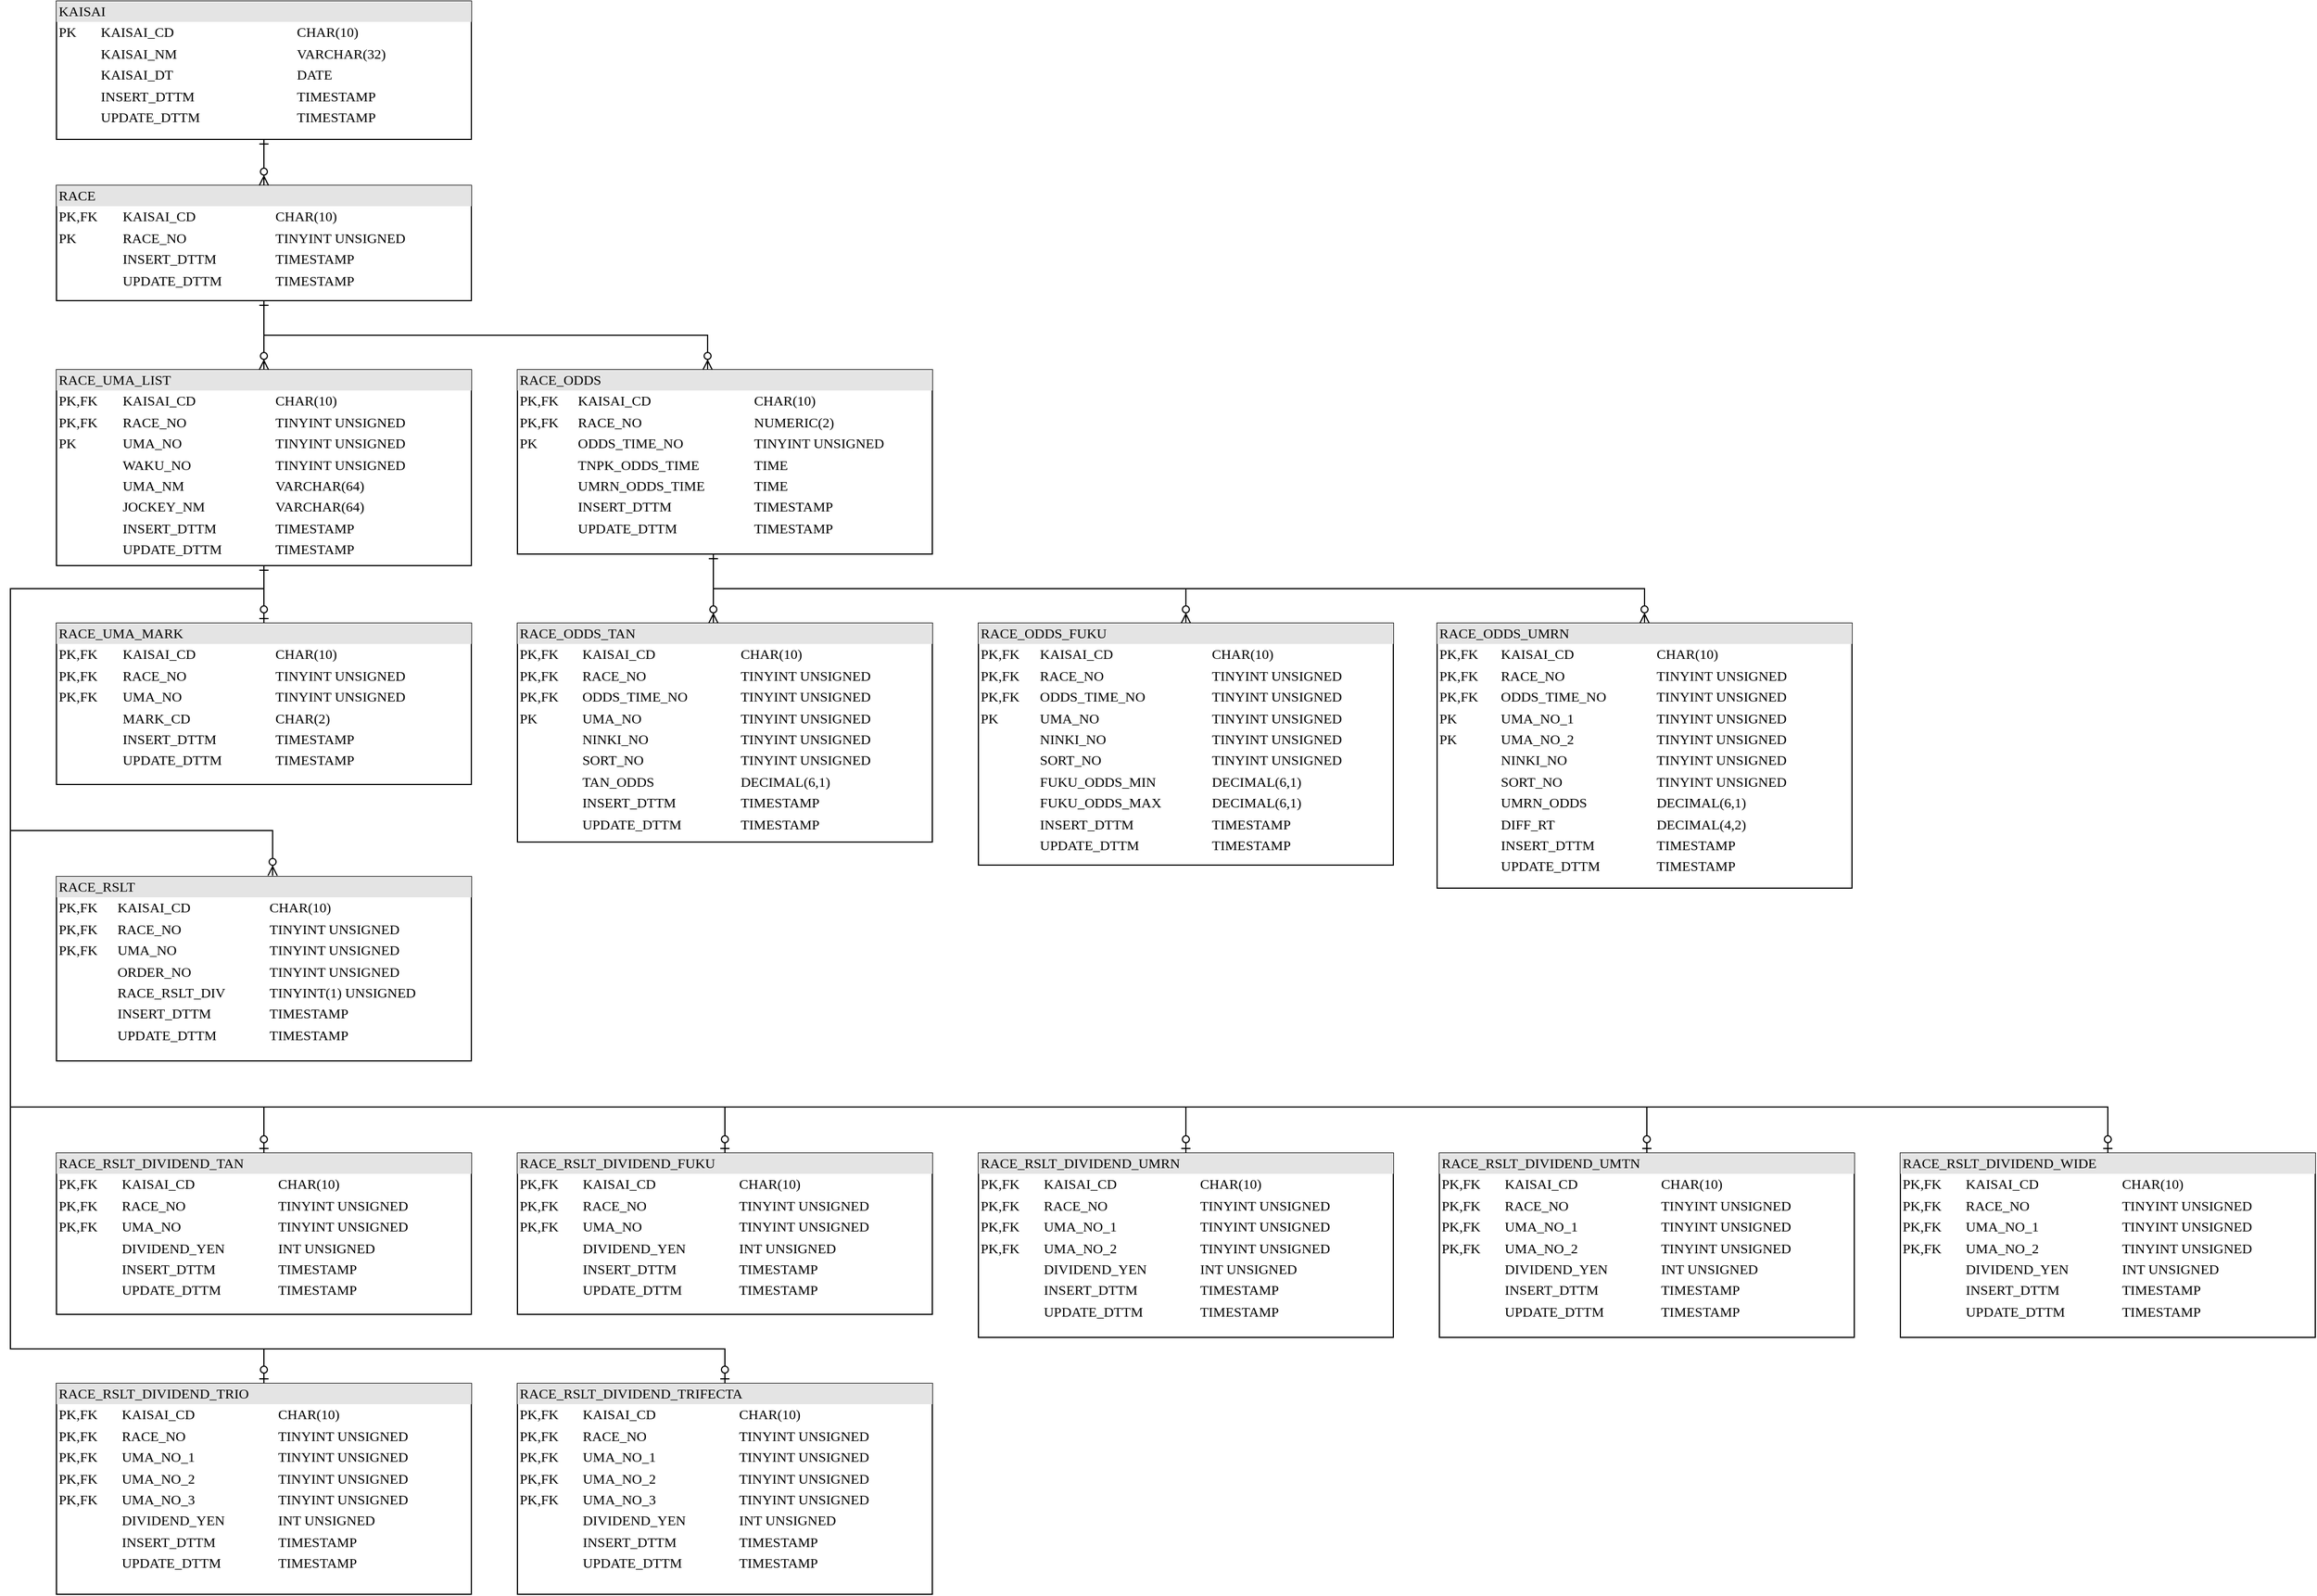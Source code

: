 <mxfile>
    <diagram id="gQWd2qBw5Nw_wesjx2W4" name="Page-1">
        <mxGraphModel dx="1013" dy="875" grid="1" gridSize="10" guides="1" tooltips="1" connect="1" arrows="1" fold="1" page="1" pageScale="1" pageWidth="1169" pageHeight="1654" math="0" shadow="0">
            <root>
                <mxCell id="0"/>
                <mxCell id="1" parent="0"/>
                <mxCell id="2" value="&lt;div style=&quot;box-sizing: border-box ; width: 100% ; background: #e4e4e4 ; padding: 2px&quot;&gt;RACE_ODDS&lt;/div&gt;&lt;table style=&quot;width: 100% ; font-size: 1em&quot; cellpadding=&quot;2&quot; cellspacing=&quot;0&quot;&gt;&lt;tbody&gt;&lt;tr&gt;&lt;td&gt;PK,FK&lt;/td&gt;&lt;td&gt;KAISAI_CD&lt;/td&gt;&lt;td&gt;CHAR(10)&lt;br&gt;&lt;/td&gt;&lt;/tr&gt;&lt;tr&gt;&lt;td&gt;PK,FK&lt;/td&gt;&lt;td&gt;RACE_NO&lt;/td&gt;&lt;td&gt;NUMERIC(2)&lt;/td&gt;&lt;/tr&gt;&lt;tr&gt;&lt;td&gt;PK&lt;/td&gt;&lt;td&gt;ODDS_TIME_NO&lt;/td&gt;&lt;td&gt;TINYINT UNSIGNED&lt;br&gt;&lt;/td&gt;&lt;/tr&gt;&lt;tr&gt;&lt;td&gt;&lt;br&gt;&lt;/td&gt;&lt;td&gt;TNPK_ODDS_TIME&lt;br&gt;&lt;/td&gt;&lt;td&gt;TIME&lt;/td&gt;&lt;/tr&gt;&lt;tr&gt;&lt;td&gt;&lt;/td&gt;&lt;td&gt;UMRN_ODDS_TIME&lt;/td&gt;&lt;td&gt;TIME&lt;br&gt;&lt;/td&gt;&lt;/tr&gt;&lt;tr&gt;&lt;td&gt;&lt;br&gt;&lt;/td&gt;&lt;td&gt;INSERT_DTTM&lt;br&gt;&lt;/td&gt;&lt;td&gt;TIMESTAMP&lt;br&gt;&lt;/td&gt;&lt;/tr&gt;&lt;tr&gt;&lt;td&gt;&lt;br&gt;&lt;/td&gt;&lt;td&gt;UPDATE_DTTM&lt;/td&gt;&lt;td&gt;TIMESTAMP&lt;br&gt;&lt;/td&gt;&lt;/tr&gt;&lt;/tbody&gt;&lt;/table&gt;" style="verticalAlign=top;align=left;overflow=fill;html=1;rounded=0;shadow=0;comic=0;labelBackgroundColor=none;strokeColor=#000000;strokeWidth=1;fillColor=#ffffff;fontFamily=Verdana;fontSize=12;fontColor=#000000;" parent="1" vertex="1">
                    <mxGeometry x="480" y="360" width="360" height="160" as="geometry"/>
                </mxCell>
                <mxCell id="3" value="&lt;div style=&quot;box-sizing: border-box ; width: 100% ; background: #e4e4e4 ; padding: 2px&quot;&gt;RACE_ODDS_UMRN&lt;/div&gt;&lt;table style=&quot;width: 100% ; font-size: 1em&quot; cellpadding=&quot;2&quot; cellspacing=&quot;0&quot;&gt;&lt;tbody&gt;&lt;tr&gt;&lt;td&gt;PK,FK&lt;/td&gt;&lt;td&gt;KAISAI_CD&lt;/td&gt;&lt;td&gt;CHAR(10)&lt;br&gt;&lt;/td&gt;&lt;/tr&gt;&lt;tr&gt;&lt;td&gt;PK,FK&lt;/td&gt;&lt;td&gt;RACE_NO&lt;/td&gt;&lt;td&gt;&lt;span&gt;TINYINT&lt;/span&gt;&amp;nbsp;UNSIGNED&lt;/td&gt;&lt;/tr&gt;&lt;tr&gt;&lt;td&gt;PK,FK&lt;/td&gt;&lt;td&gt;ODDS_TIME_NO&lt;/td&gt;&lt;td&gt;TINYINT UNSIGNED&lt;/td&gt;&lt;/tr&gt;&lt;tr&gt;&lt;td&gt;PK&lt;/td&gt;&lt;td&gt;UMA_NO_1&lt;br&gt;&lt;/td&gt;&lt;td&gt;TINYINT UNSIGNED&lt;/td&gt;&lt;td&gt;&lt;/td&gt;&lt;/tr&gt;&lt;tr&gt;&lt;td&gt;PK&lt;/td&gt;&lt;td&gt;UMA_NO_2&lt;br&gt;&lt;/td&gt;&lt;td&gt;TINYINT UNSIGNED&lt;br&gt;&lt;/td&gt;&lt;/tr&gt;&lt;tr&gt;&lt;td&gt;&lt;br&gt;&lt;/td&gt;&lt;td&gt;NINKI_NO&lt;br&gt;&lt;/td&gt;&lt;td&gt;TINYINT UNSIGNED&lt;/td&gt;&lt;/tr&gt;&lt;tr&gt;&lt;td&gt;&lt;br&gt;&lt;/td&gt;&lt;td&gt;SORT_NO&lt;/td&gt;&lt;td&gt;TINYINT UNSIGNED&lt;br&gt;&lt;/td&gt;&lt;/tr&gt;&lt;tr&gt;&lt;td&gt;&lt;br&gt;&lt;/td&gt;&lt;td&gt;UMRN_ODDS&lt;br&gt;&lt;/td&gt;&lt;td&gt;DECIMAL(6,1)&lt;br&gt;&lt;/td&gt;&lt;/tr&gt;&lt;tr&gt;&lt;td&gt;&lt;br&gt;&lt;/td&gt;&lt;td&gt;DIFF_RT&lt;br&gt;&lt;/td&gt;&lt;td&gt;DECIMAL(4,2)&lt;br&gt;&lt;/td&gt;&lt;/tr&gt;&lt;tr&gt;&lt;td&gt;&lt;br&gt;&lt;/td&gt;&lt;td&gt;INSERT_DTTM&lt;br&gt;&lt;/td&gt;&lt;td&gt;TIMESTAMP&lt;br&gt;&lt;/td&gt;&lt;/tr&gt;&lt;tr&gt;&lt;td&gt;&lt;br&gt;&lt;/td&gt;&lt;td&gt;UPDATE_DTTM&lt;br&gt;&lt;/td&gt;&lt;td&gt;TIMESTAMP&lt;br&gt;&lt;/td&gt;&lt;/tr&gt;&lt;/tbody&gt;&lt;/table&gt;&lt;br&gt;" style="verticalAlign=top;align=left;overflow=fill;html=1;rounded=0;shadow=0;comic=0;labelBackgroundColor=none;strokeColor=#000000;strokeWidth=1;fillColor=#ffffff;fontFamily=Verdana;fontSize=12;fontColor=#000000;" parent="1" vertex="1">
                    <mxGeometry x="1278" y="580" width="360" height="230" as="geometry"/>
                </mxCell>
                <mxCell id="4" value="&lt;div style=&quot;box-sizing: border-box ; width: 100% ; background: #e4e4e4 ; padding: 2px&quot;&gt;RACE_UMA_LIST&lt;/div&gt;&lt;table style=&quot;width: 100% ; font-size: 1em&quot; cellpadding=&quot;2&quot; cellspacing=&quot;0&quot;&gt;&lt;tbody&gt;&lt;tr&gt;&lt;td&gt;PK,FK&lt;/td&gt;&lt;td&gt;KAISAI_CD&lt;/td&gt;&lt;td&gt;CHAR(10)&lt;br&gt;&lt;/td&gt;&lt;/tr&gt;&lt;tr&gt;&lt;td&gt;PK,FK&lt;/td&gt;&lt;td&gt;RACE_NO&lt;/td&gt;&lt;td&gt;TINYINT UNSIGNED&lt;br&gt;&lt;/td&gt;&lt;/tr&gt;&lt;tr&gt;&lt;td&gt;PK&lt;/td&gt;&lt;td&gt;UMA_NO&lt;br&gt;&lt;/td&gt;&lt;td&gt;TINYINT UNSIGNED&lt;br&gt;&lt;/td&gt;&lt;/tr&gt;&lt;tr&gt;&lt;td&gt;&lt;br&gt;&lt;/td&gt;&lt;td&gt;WAKU_NO&lt;/td&gt;&lt;td&gt;TINYINT UNSIGNED&lt;br&gt;&lt;/td&gt;&lt;/tr&gt;&lt;tr&gt;&lt;td&gt;&lt;br&gt;&lt;/td&gt;&lt;td&gt;UMA_NM&lt;/td&gt;&lt;td&gt;VARCHAR(64)&lt;/td&gt;&lt;/tr&gt;&lt;tr&gt;&lt;td&gt;&lt;br&gt;&lt;/td&gt;&lt;td&gt;JOCKEY_NM&lt;/td&gt;&lt;td&gt;VARCHAR(64)&lt;/td&gt;&lt;/tr&gt;&lt;tr&gt;&lt;td&gt;&lt;br&gt;&lt;/td&gt;&lt;td&gt;INSERT_DTTM&lt;br&gt;&lt;/td&gt;&lt;td&gt;TIMESTAMP&lt;br&gt;&lt;/td&gt;&lt;/tr&gt;&lt;tr&gt;&lt;td&gt;&lt;br&gt;&lt;/td&gt;&lt;td&gt;UPDATE_DTTM&lt;/td&gt;&lt;td&gt;TIMESTAMP&lt;br&gt;&lt;/td&gt;&lt;/tr&gt;&lt;/tbody&gt;&lt;/table&gt;&lt;br&gt;" style="verticalAlign=top;align=left;overflow=fill;html=1;rounded=0;shadow=0;comic=0;labelBackgroundColor=none;strokeColor=#000000;strokeWidth=1;fillColor=#ffffff;fontFamily=Verdana;fontSize=12;fontColor=#000000;" parent="1" vertex="1">
                    <mxGeometry x="80" y="360" width="360" height="170" as="geometry"/>
                </mxCell>
                <mxCell id="5" value="&lt;div style=&quot;box-sizing: border-box ; width: 100% ; background: #e4e4e4 ; padding: 2px&quot;&gt;RACE_ODDS_TAN&lt;/div&gt;&lt;table style=&quot;width: 100% ; font-size: 1em&quot; cellpadding=&quot;2&quot; cellspacing=&quot;0&quot;&gt;&lt;tbody&gt;&lt;tr&gt;&lt;td&gt;PK,FK&lt;/td&gt;&lt;td&gt;KAISAI_CD&lt;/td&gt;&lt;td&gt;CHAR(10)&lt;br&gt;&lt;/td&gt;&lt;/tr&gt;&lt;tr&gt;&lt;td&gt;PK,FK&lt;/td&gt;&lt;td&gt;RACE_NO&lt;/td&gt;&lt;td&gt;TINYINT UNSIGNED&lt;/td&gt;&lt;/tr&gt;&lt;tr&gt;&lt;td&gt;PK,FK&lt;/td&gt;&lt;td&gt;ODDS_TIME_NO&lt;/td&gt;&lt;td&gt;TINYINT UNSIGNED&lt;/td&gt;&lt;/tr&gt;&lt;tr&gt;&lt;td&gt;PK&lt;/td&gt;&lt;td&gt;UMA_NO&lt;br&gt;&lt;/td&gt;&lt;td&gt;TINYINT UNSIGNED&lt;/td&gt;&lt;/tr&gt;&lt;tr&gt;&lt;td&gt;&lt;br&gt;&lt;/td&gt;&lt;td&gt;NINKI_NO&lt;/td&gt;&lt;td&gt;TINYINT UNSIGNED&lt;br&gt;&lt;/td&gt;&lt;/tr&gt;&lt;tr&gt;&lt;td&gt;&lt;br&gt;&lt;/td&gt;&lt;td&gt;SORT_NO&lt;/td&gt;&lt;td&gt;TINYINT UNSIGNED&lt;br&gt;&lt;/td&gt;&lt;/tr&gt;&lt;tr&gt;&lt;td&gt;&lt;br&gt;&lt;/td&gt;&lt;td&gt;TAN_ODDS&lt;/td&gt;&lt;td&gt;DECIMAL(6,1)&lt;br&gt;&lt;/td&gt;&lt;/tr&gt;&lt;tr&gt;&lt;td&gt;&lt;br&gt;&lt;/td&gt;&lt;td&gt;INSERT_DTTM&lt;br&gt;&lt;/td&gt;&lt;td&gt;TIMESTAMP&lt;br&gt;&lt;/td&gt;&lt;/tr&gt;&lt;tr&gt;&lt;td&gt;&lt;br&gt;&lt;/td&gt;&lt;td&gt;UPDATE_DTTM&lt;/td&gt;&lt;td&gt;TIMESTAMP&lt;br&gt;&lt;/td&gt;&lt;/tr&gt;&lt;/tbody&gt;&lt;/table&gt;" style="verticalAlign=top;align=left;overflow=fill;html=1;rounded=0;shadow=0;comic=0;labelBackgroundColor=none;strokeColor=#000000;strokeWidth=1;fillColor=#ffffff;fontFamily=Verdana;fontSize=12;fontColor=#000000;" parent="1" vertex="1">
                    <mxGeometry x="480" y="580" width="360" height="190" as="geometry"/>
                </mxCell>
                <mxCell id="6" style="edgeStyle=orthogonalEdgeStyle;rounded=0;html=1;jettySize=auto;orthogonalLoop=1;endArrow=ERzeroToMany;endFill=1;startArrow=ERone;startFill=0;exitX=0.5;exitY=1;exitPerimeter=0;" parent="1" source="7" target="4" edge="1">
                    <mxGeometry relative="1" as="geometry"/>
                </mxCell>
                <mxCell id="7" value="&lt;div style=&quot;box-sizing: border-box ; width: 100% ; background: #e4e4e4 ; padding: 2px&quot;&gt;RACE&lt;/div&gt;&lt;table style=&quot;width: 100% ; font-size: 1em&quot; cellpadding=&quot;2&quot; cellspacing=&quot;0&quot;&gt;&lt;tbody&gt;&lt;tr&gt;&lt;td&gt;PK,FK&lt;/td&gt;&lt;td&gt;KAISAI_CD&lt;/td&gt;&lt;td&gt;CHAR(10)&lt;/td&gt;&lt;/tr&gt;&lt;tr&gt;&lt;td&gt;PK&lt;/td&gt;&lt;td&gt;RACE_NO&lt;/td&gt;&lt;td&gt;TINYINT UNSIGNED&lt;br&gt;&lt;/td&gt;&lt;/tr&gt;&lt;tr&gt;&lt;td&gt;&lt;br&gt;&lt;/td&gt;&lt;td&gt;INSERT_DTTM&lt;br&gt;&lt;/td&gt;&lt;td&gt;TIMESTAMP&lt;br&gt;&lt;/td&gt;&lt;/tr&gt;&lt;tr&gt;&lt;td&gt;&lt;br&gt;&lt;/td&gt;&lt;td&gt;UPDATE_DTTM&lt;br&gt;&lt;/td&gt;&lt;td&gt;TIMESTAMP&lt;br&gt;&lt;/td&gt;&lt;/tr&gt;&lt;/tbody&gt;&lt;/table&gt;&lt;br&gt;" style="verticalAlign=top;align=left;overflow=fill;html=1;rounded=0;shadow=0;comic=0;labelBackgroundColor=none;strokeColor=#000000;strokeWidth=1;fillColor=#ffffff;fontFamily=Verdana;fontSize=12;fontColor=#000000;" parent="1" vertex="1">
                    <mxGeometry x="80" y="200" width="360" height="100" as="geometry"/>
                </mxCell>
                <mxCell id="8" style="edgeStyle=orthogonalEdgeStyle;rounded=0;html=1;jettySize=auto;orthogonalLoop=1;endArrow=ERzeroToMany;endFill=1;startArrow=ERone;startFill=0;" parent="1" source="7" target="2" edge="1">
                    <mxGeometry relative="1" as="geometry">
                        <mxPoint x="241" y="350" as="sourcePoint"/>
                        <mxPoint x="280" y="425" as="targetPoint"/>
                        <Array as="points">
                            <mxPoint x="260" y="330"/>
                            <mxPoint x="645" y="330"/>
                        </Array>
                    </mxGeometry>
                </mxCell>
                <mxCell id="9" style="edgeStyle=orthogonalEdgeStyle;rounded=0;html=1;jettySize=auto;orthogonalLoop=1;endArrow=ERzeroToMany;endFill=1;startArrow=ERone;startFill=0;" parent="1" source="2" target="3" edge="1">
                    <mxGeometry relative="1" as="geometry">
                        <mxPoint x="255" y="350" as="sourcePoint"/>
                        <mxPoint x="280" y="425" as="targetPoint"/>
                        <Array as="points">
                            <mxPoint x="650" y="550"/>
                            <mxPoint x="1458" y="550"/>
                        </Array>
                    </mxGeometry>
                </mxCell>
                <mxCell id="10" style="edgeStyle=orthogonalEdgeStyle;rounded=0;html=1;jettySize=auto;orthogonalLoop=1;endArrow=ERzeroToMany;endFill=1;startArrow=ERone;startFill=0;" parent="1" source="2" target="5" edge="1">
                    <mxGeometry relative="1" as="geometry">
                        <mxPoint x="655" y="545" as="sourcePoint"/>
                        <mxPoint x="620" y="620" as="targetPoint"/>
                        <Array as="points">
                            <mxPoint x="650" y="560"/>
                            <mxPoint x="650" y="560"/>
                        </Array>
                    </mxGeometry>
                </mxCell>
                <mxCell id="11" value="&lt;div style=&quot;box-sizing: border-box ; width: 100% ; background: #e4e4e4 ; padding: 2px&quot;&gt;KAISAI&lt;/div&gt;&lt;table style=&quot;width: 100% ; font-size: 1em&quot; cellpadding=&quot;2&quot; cellspacing=&quot;0&quot;&gt;&lt;tbody&gt;&lt;tr&gt;&lt;td&gt;PK&lt;/td&gt;&lt;td&gt;KAISAI_CD&lt;/td&gt;&lt;td&gt;CHAR(10)&lt;/td&gt;&lt;/tr&gt;&lt;tr&gt;&lt;td&gt;&lt;br&gt;&lt;/td&gt;&lt;td&gt;KAISAI_NM&lt;/td&gt;&lt;td&gt;VARCHAR(32)&lt;/td&gt;&lt;/tr&gt;&lt;tr&gt;&lt;td&gt;&lt;br&gt;&lt;/td&gt;&lt;td&gt;KAISAI_DT&lt;/td&gt;&lt;td&gt;DATE&lt;/td&gt;&lt;/tr&gt;&lt;tr&gt;&lt;td&gt;&lt;br&gt;&lt;/td&gt;&lt;td&gt;INSERT_DTTM&lt;/td&gt;&lt;td&gt;TIMESTAMP&lt;br&gt;&lt;/td&gt;&lt;/tr&gt;&lt;tr&gt;&lt;td&gt;&lt;br&gt;&lt;/td&gt;&lt;td&gt;UPDATE_DTTM&lt;/td&gt;&lt;td&gt;TIMESTAMP&lt;br&gt;&lt;/td&gt;&lt;/tr&gt;&lt;/tbody&gt;&lt;/table&gt;&lt;br&gt;" style="verticalAlign=top;align=left;overflow=fill;html=1;rounded=0;shadow=0;comic=0;labelBackgroundColor=none;strokeColor=#000000;strokeWidth=1;fillColor=#ffffff;fontFamily=Verdana;fontSize=12;fontColor=#000000;" parent="1" vertex="1">
                    <mxGeometry x="80" y="40" width="360" height="120" as="geometry"/>
                </mxCell>
                <mxCell id="12" style="edgeStyle=orthogonalEdgeStyle;rounded=0;html=1;jettySize=auto;orthogonalLoop=1;endArrow=ERzeroToMany;endFill=1;startArrow=ERone;startFill=0;" parent="1" source="11" target="7" edge="1">
                    <mxGeometry relative="1" as="geometry">
                        <mxPoint x="280" y="170" as="sourcePoint"/>
                        <mxPoint x="305" y="230" as="targetPoint"/>
                    </mxGeometry>
                </mxCell>
                <mxCell id="13" value="&lt;div style=&quot;box-sizing: border-box ; width: 100% ; background: #e4e4e4 ; padding: 2px&quot;&gt;RACE_ODDS_FUKU&lt;/div&gt;&lt;table style=&quot;width: 100% ; font-size: 1em&quot; cellpadding=&quot;2&quot; cellspacing=&quot;0&quot;&gt;&lt;tbody&gt;&lt;tr&gt;&lt;td&gt;PK,FK&lt;/td&gt;&lt;td&gt;KAISAI_CD&lt;/td&gt;&lt;td&gt;CHAR(10)&lt;br&gt;&lt;/td&gt;&lt;/tr&gt;&lt;tr&gt;&lt;td&gt;PK,FK&lt;/td&gt;&lt;td&gt;RACE_NO&lt;/td&gt;&lt;td&gt;TINYINT UNSIGNED&lt;/td&gt;&lt;/tr&gt;&lt;tr&gt;&lt;td&gt;PK,FK&lt;/td&gt;&lt;td&gt;ODDS_TIME_NO&lt;/td&gt;&lt;td&gt;TINYINT UNSIGNED&lt;/td&gt;&lt;/tr&gt;&lt;tr&gt;&lt;td&gt;PK&lt;/td&gt;&lt;td&gt;UMA_NO&lt;br&gt;&lt;/td&gt;&lt;td&gt;TINYINT UNSIGNED&lt;/td&gt;&lt;/tr&gt;&lt;tr&gt;&lt;td&gt;&lt;br&gt;&lt;/td&gt;&lt;td&gt;NINKI_NO&lt;/td&gt;&lt;td&gt;TINYINT UNSIGNED&lt;br&gt;&lt;/td&gt;&lt;/tr&gt;&lt;tr&gt;&lt;td&gt;&lt;br&gt;&lt;/td&gt;&lt;td&gt;SORT_NO&lt;/td&gt;&lt;td&gt;TINYINT UNSIGNED&lt;br&gt;&lt;/td&gt;&lt;/tr&gt;&lt;tr&gt;&lt;td&gt;&lt;br&gt;&lt;/td&gt;&lt;td&gt;FUKU_ODDS_MIN&lt;/td&gt;&lt;td&gt;DECIMAL(6,1)&lt;/td&gt;&lt;/tr&gt;&lt;tr&gt;&lt;td&gt;&lt;br&gt;&lt;/td&gt;&lt;td&gt;FUKU_ODDS_MAX&lt;/td&gt;&lt;td&gt;DECIMAL(6,1)&lt;/td&gt;&lt;/tr&gt;&lt;tr&gt;&lt;td&gt;&lt;br&gt;&lt;/td&gt;&lt;td&gt;INSERT_DTTM&lt;br&gt;&lt;/td&gt;&lt;td&gt;TIMESTAMP&lt;br&gt;&lt;/td&gt;&lt;/tr&gt;&lt;tr&gt;&lt;td&gt;&lt;br&gt;&lt;/td&gt;&lt;td&gt;UPDATE_DTTM&lt;/td&gt;&lt;td&gt;TIMESTAMP&lt;br&gt;&lt;/td&gt;&lt;/tr&gt;&lt;/tbody&gt;&lt;/table&gt;" style="verticalAlign=top;align=left;overflow=fill;html=1;rounded=0;shadow=0;comic=0;labelBackgroundColor=none;strokeColor=#000000;strokeWidth=1;fillColor=#ffffff;fontFamily=Verdana;fontSize=12;fontColor=#000000;" parent="1" vertex="1">
                    <mxGeometry x="880" y="580" width="360" height="210" as="geometry"/>
                </mxCell>
                <mxCell id="14" style="edgeStyle=orthogonalEdgeStyle;rounded=0;html=1;jettySize=auto;orthogonalLoop=1;endArrow=ERzeroToMany;endFill=1;startArrow=ERone;startFill=0;" parent="1" source="2" target="13" edge="1">
                    <mxGeometry relative="1" as="geometry">
                        <mxPoint x="655" y="520" as="sourcePoint"/>
                        <mxPoint x="656" y="590" as="targetPoint"/>
                        <Array as="points">
                            <mxPoint x="650" y="550"/>
                            <mxPoint x="1060" y="550"/>
                        </Array>
                    </mxGeometry>
                </mxCell>
                <mxCell id="15" value="&lt;div style=&quot;box-sizing: border-box ; width: 100% ; background: #e4e4e4 ; padding: 2px&quot;&gt;RACE_UMA_MARK&lt;/div&gt;&lt;table style=&quot;width: 100% ; font-size: 1em&quot; cellpadding=&quot;2&quot; cellspacing=&quot;0&quot;&gt;&lt;tbody&gt;&lt;tr&gt;&lt;td&gt;PK,FK&lt;/td&gt;&lt;td&gt;KAISAI_CD&lt;/td&gt;&lt;td&gt;CHAR(10)&lt;br&gt;&lt;/td&gt;&lt;/tr&gt;&lt;tr&gt;&lt;td&gt;PK,FK&lt;/td&gt;&lt;td&gt;RACE_NO&lt;/td&gt;&lt;td&gt;TINYINT UNSIGNED&lt;br&gt;&lt;/td&gt;&lt;/tr&gt;&lt;tr&gt;&lt;td&gt;PK,FK&lt;/td&gt;&lt;td&gt;UMA_NO&lt;br&gt;&lt;/td&gt;&lt;td&gt;TINYINT UNSIGNED&lt;br&gt;&lt;/td&gt;&lt;/tr&gt;&lt;tr&gt;&lt;td&gt;&lt;br&gt;&lt;/td&gt;&lt;td&gt;MARK_CD&lt;/td&gt;&lt;td&gt;CHAR(2)&lt;/td&gt;&lt;/tr&gt;&lt;tr&gt;&lt;td&gt;&lt;br&gt;&lt;/td&gt;&lt;td&gt;INSERT_DTTM&lt;br&gt;&lt;/td&gt;&lt;td&gt;TIMESTAMP&lt;br&gt;&lt;/td&gt;&lt;/tr&gt;&lt;tr&gt;&lt;td&gt;&lt;br&gt;&lt;/td&gt;&lt;td&gt;UPDATE_DTTM&lt;/td&gt;&lt;td&gt;TIMESTAMP&lt;br&gt;&lt;/td&gt;&lt;/tr&gt;&lt;/tbody&gt;&lt;/table&gt;&lt;br&gt;" style="verticalAlign=top;align=left;overflow=fill;html=1;rounded=0;shadow=0;comic=0;labelBackgroundColor=none;strokeColor=#000000;strokeWidth=1;fillColor=#ffffff;fontFamily=Verdana;fontSize=12;fontColor=#000000;" parent="1" vertex="1">
                    <mxGeometry x="80" y="580" width="360" height="140" as="geometry"/>
                </mxCell>
                <mxCell id="16" style="edgeStyle=orthogonalEdgeStyle;rounded=0;html=1;jettySize=auto;orthogonalLoop=1;endArrow=ERzeroToOne;endFill=1;startArrow=ERone;startFill=0;" parent="1" source="4" edge="1">
                    <mxGeometry relative="1" as="geometry">
                        <mxPoint x="260" y="540" as="sourcePoint"/>
                        <mxPoint x="260" y="580" as="targetPoint"/>
                    </mxGeometry>
                </mxCell>
                <mxCell id="17" value="&lt;div style=&quot;box-sizing: border-box ; width: 100% ; background: #e4e4e4 ; padding: 2px&quot;&gt;RACE_RSLT&lt;/div&gt;&lt;table style=&quot;width: 100% ; font-size: 1em&quot; cellpadding=&quot;2&quot; cellspacing=&quot;0&quot;&gt;&lt;tbody&gt;&lt;tr&gt;&lt;td&gt;PK,FK&lt;/td&gt;&lt;td&gt;KAISAI_CD&lt;/td&gt;&lt;td&gt;CHAR(10)&lt;br&gt;&lt;/td&gt;&lt;/tr&gt;&lt;tr&gt;&lt;td&gt;PK,FK&lt;/td&gt;&lt;td&gt;RACE_NO&lt;/td&gt;&lt;td&gt;TINYINT UNSIGNED&lt;br&gt;&lt;/td&gt;&lt;/tr&gt;&lt;tr&gt;&lt;td&gt;PK,FK&lt;/td&gt;&lt;td&gt;UMA_NO&lt;br&gt;&lt;/td&gt;&lt;td&gt;TINYINT UNSIGNED&lt;br&gt;&lt;/td&gt;&lt;/tr&gt;&lt;tr&gt;&lt;td&gt;&lt;br&gt;&lt;/td&gt;&lt;td&gt;ORDER_NO&lt;/td&gt;&lt;td&gt;TINYINT UNSIGNED&lt;br&gt;&lt;/td&gt;&lt;/tr&gt;&lt;tr&gt;&lt;td&gt;&lt;br&gt;&lt;/td&gt;&lt;td&gt;RACE_RSLT_DIV&lt;/td&gt;&lt;td&gt;TINYINT(1) UNSIGNED&lt;/td&gt;&lt;/tr&gt;&lt;tr&gt;&lt;td&gt;&lt;br&gt;&lt;/td&gt;&lt;td&gt;INSERT_DTTM&lt;br&gt;&lt;/td&gt;&lt;td&gt;TIMESTAMP&lt;br&gt;&lt;/td&gt;&lt;/tr&gt;&lt;tr&gt;&lt;td&gt;&lt;br&gt;&lt;/td&gt;&lt;td&gt;UPDATE_DTTM&lt;/td&gt;&lt;td&gt;TIMESTAMP&lt;br&gt;&lt;/td&gt;&lt;/tr&gt;&lt;/tbody&gt;&lt;/table&gt;" style="verticalAlign=top;align=left;overflow=fill;html=1;rounded=0;shadow=0;comic=0;labelBackgroundColor=none;strokeColor=#000000;strokeWidth=1;fillColor=#ffffff;fontFamily=Verdana;fontSize=12;fontColor=#000000;" parent="1" vertex="1">
                    <mxGeometry x="80" y="800" width="360" height="160" as="geometry"/>
                </mxCell>
                <mxCell id="18" style="edgeStyle=orthogonalEdgeStyle;rounded=0;html=1;jettySize=auto;orthogonalLoop=1;endArrow=ERzeroToMany;endFill=1;startArrow=ERone;startFill=0;entryX=0.521;entryY=-0.005;entryDx=0;entryDy=0;entryPerimeter=0;exitX=0.5;exitY=1;exitDx=0;exitDy=0;" parent="1" source="4" target="17" edge="1">
                    <mxGeometry relative="1" as="geometry">
                        <mxPoint x="-140" y="770" as="sourcePoint"/>
                        <mxPoint x="245" y="830" as="targetPoint"/>
                        <Array as="points">
                            <mxPoint x="260" y="550"/>
                            <mxPoint x="40" y="550"/>
                            <mxPoint x="40" y="760"/>
                            <mxPoint x="268" y="760"/>
                        </Array>
                    </mxGeometry>
                </mxCell>
                <mxCell id="19" value="&lt;div style=&quot;box-sizing: border-box ; width: 100% ; background: #e4e4e4 ; padding: 2px&quot;&gt;RACE_RSLT_DIVIDEND_TAN&lt;/div&gt;&lt;table style=&quot;width: 100% ; font-size: 1em&quot; cellpadding=&quot;2&quot; cellspacing=&quot;0&quot;&gt;&lt;tbody&gt;&lt;tr&gt;&lt;td&gt;PK,FK&lt;/td&gt;&lt;td&gt;KAISAI_CD&lt;/td&gt;&lt;td&gt;CHAR(10)&lt;br&gt;&lt;/td&gt;&lt;/tr&gt;&lt;tr&gt;&lt;td&gt;PK,FK&lt;/td&gt;&lt;td&gt;RACE_NO&lt;/td&gt;&lt;td&gt;TINYINT UNSIGNED&lt;br&gt;&lt;/td&gt;&lt;/tr&gt;&lt;tr&gt;&lt;td&gt;PK,FK&lt;/td&gt;&lt;td&gt;UMA_NO&lt;br&gt;&lt;/td&gt;&lt;td&gt;TINYINT UNSIGNED&lt;br&gt;&lt;/td&gt;&lt;/tr&gt;&lt;tr&gt;&lt;td&gt;&lt;br&gt;&lt;/td&gt;&lt;td&gt;DIVIDEND_YEN&lt;/td&gt;&lt;td&gt;INT UNSIGNED&lt;/td&gt;&lt;/tr&gt;&lt;tr&gt;&lt;td&gt;&lt;br&gt;&lt;/td&gt;&lt;td&gt;INSERT_DTTM&lt;br&gt;&lt;/td&gt;&lt;td&gt;TIMESTAMP&lt;br&gt;&lt;/td&gt;&lt;/tr&gt;&lt;tr&gt;&lt;td&gt;&lt;br&gt;&lt;/td&gt;&lt;td&gt;UPDATE_DTTM&lt;/td&gt;&lt;td&gt;TIMESTAMP&lt;br&gt;&lt;/td&gt;&lt;/tr&gt;&lt;/tbody&gt;&lt;/table&gt;" style="verticalAlign=top;align=left;overflow=fill;html=1;rounded=0;shadow=0;comic=0;labelBackgroundColor=none;strokeColor=#000000;strokeWidth=1;fillColor=#ffffff;fontFamily=Verdana;fontSize=12;fontColor=#000000;" parent="1" vertex="1">
                    <mxGeometry x="80" y="1040" width="360" height="140" as="geometry"/>
                </mxCell>
                <mxCell id="20" value="&lt;div style=&quot;box-sizing: border-box ; width: 100% ; background: #e4e4e4 ; padding: 2px&quot;&gt;RACE_RSLT_DIVIDEND_FUKU&lt;/div&gt;&lt;table style=&quot;width: 100% ; font-size: 1em&quot; cellpadding=&quot;2&quot; cellspacing=&quot;0&quot;&gt;&lt;tbody&gt;&lt;tr&gt;&lt;td&gt;PK,FK&lt;/td&gt;&lt;td&gt;KAISAI_CD&lt;/td&gt;&lt;td&gt;CHAR(10)&lt;br&gt;&lt;/td&gt;&lt;/tr&gt;&lt;tr&gt;&lt;td&gt;PK,FK&lt;/td&gt;&lt;td&gt;RACE_NO&lt;/td&gt;&lt;td&gt;TINYINT UNSIGNED&lt;br&gt;&lt;/td&gt;&lt;/tr&gt;&lt;tr&gt;&lt;td&gt;PK,FK&lt;/td&gt;&lt;td&gt;UMA_NO&lt;br&gt;&lt;/td&gt;&lt;td&gt;TINYINT UNSIGNED&lt;br&gt;&lt;/td&gt;&lt;/tr&gt;&lt;tr&gt;&lt;td&gt;&lt;br&gt;&lt;/td&gt;&lt;td&gt;DIVIDEND_YEN&lt;/td&gt;&lt;td&gt;INT UNSIGNED&lt;/td&gt;&lt;/tr&gt;&lt;tr&gt;&lt;td&gt;&lt;br&gt;&lt;/td&gt;&lt;td&gt;INSERT_DTTM&lt;br&gt;&lt;/td&gt;&lt;td&gt;TIMESTAMP&lt;br&gt;&lt;/td&gt;&lt;/tr&gt;&lt;tr&gt;&lt;td&gt;&lt;br&gt;&lt;/td&gt;&lt;td&gt;UPDATE_DTTM&lt;/td&gt;&lt;td&gt;TIMESTAMP&lt;br&gt;&lt;/td&gt;&lt;/tr&gt;&lt;/tbody&gt;&lt;/table&gt;" style="verticalAlign=top;align=left;overflow=fill;html=1;rounded=0;shadow=0;comic=0;labelBackgroundColor=none;strokeColor=#000000;strokeWidth=1;fillColor=#ffffff;fontFamily=Verdana;fontSize=12;fontColor=#000000;" parent="1" vertex="1">
                    <mxGeometry x="480" y="1040" width="360" height="140" as="geometry"/>
                </mxCell>
                <mxCell id="22" value="&lt;div style=&quot;box-sizing: border-box ; width: 100% ; background: #e4e4e4 ; padding: 2px&quot;&gt;RACE_RSLT_DIVIDEND_UMRN&lt;/div&gt;&lt;table style=&quot;width: 100% ; font-size: 1em&quot; cellpadding=&quot;2&quot; cellspacing=&quot;0&quot;&gt;&lt;tbody&gt;&lt;tr&gt;&lt;td&gt;PK,FK&lt;/td&gt;&lt;td&gt;KAISAI_CD&lt;/td&gt;&lt;td&gt;CHAR(10)&lt;br&gt;&lt;/td&gt;&lt;/tr&gt;&lt;tr&gt;&lt;td&gt;PK,FK&lt;/td&gt;&lt;td&gt;RACE_NO&lt;/td&gt;&lt;td&gt;TINYINT UNSIGNED&lt;br&gt;&lt;/td&gt;&lt;/tr&gt;&lt;tr&gt;&lt;td&gt;PK,FK&lt;/td&gt;&lt;td&gt;UMA_NO_1&lt;br&gt;&lt;/td&gt;&lt;td&gt;TINYINT UNSIGNED&lt;br&gt;&lt;/td&gt;&lt;/tr&gt;&lt;tr&gt;&lt;td&gt;PK,FK&lt;/td&gt;&lt;td&gt;UMA_NO_2&lt;/td&gt;&lt;td&gt;TINYINT UNSIGNED&lt;/td&gt;&lt;/tr&gt;&lt;tr&gt;&lt;td&gt;&lt;br&gt;&lt;/td&gt;&lt;td&gt;DIVIDEND_YEN&lt;/td&gt;&lt;td&gt;INT UNSIGNED&lt;/td&gt;&lt;/tr&gt;&lt;tr&gt;&lt;td&gt;&lt;br&gt;&lt;/td&gt;&lt;td&gt;INSERT_DTTM&lt;br&gt;&lt;/td&gt;&lt;td&gt;TIMESTAMP&lt;br&gt;&lt;/td&gt;&lt;/tr&gt;&lt;tr&gt;&lt;td&gt;&lt;br&gt;&lt;/td&gt;&lt;td&gt;UPDATE_DTTM&lt;/td&gt;&lt;td&gt;TIMESTAMP&lt;br&gt;&lt;/td&gt;&lt;/tr&gt;&lt;/tbody&gt;&lt;/table&gt;" style="verticalAlign=top;align=left;overflow=fill;html=1;rounded=0;shadow=0;comic=0;labelBackgroundColor=none;strokeColor=#000000;strokeWidth=1;fillColor=#ffffff;fontFamily=Verdana;fontSize=12;fontColor=#000000;" parent="1" vertex="1">
                    <mxGeometry x="880" y="1040" width="360" height="160" as="geometry"/>
                </mxCell>
                <mxCell id="23" value="&lt;div style=&quot;box-sizing: border-box ; width: 100% ; background: #e4e4e4 ; padding: 2px&quot;&gt;RACE_RSLT_DIVIDEND_UMTN&lt;/div&gt;&lt;table style=&quot;width: 100% ; font-size: 1em&quot; cellpadding=&quot;2&quot; cellspacing=&quot;0&quot;&gt;&lt;tbody&gt;&lt;tr&gt;&lt;td&gt;PK,FK&lt;/td&gt;&lt;td&gt;KAISAI_CD&lt;/td&gt;&lt;td&gt;CHAR(10)&lt;br&gt;&lt;/td&gt;&lt;/tr&gt;&lt;tr&gt;&lt;td&gt;PK,FK&lt;/td&gt;&lt;td&gt;RACE_NO&lt;/td&gt;&lt;td&gt;TINYINT UNSIGNED&lt;br&gt;&lt;/td&gt;&lt;/tr&gt;&lt;tr&gt;&lt;td&gt;PK,FK&lt;/td&gt;&lt;td&gt;UMA_NO_1&lt;br&gt;&lt;/td&gt;&lt;td&gt;TINYINT UNSIGNED&lt;br&gt;&lt;/td&gt;&lt;/tr&gt;&lt;tr&gt;&lt;td&gt;PK,FK&lt;/td&gt;&lt;td&gt;UMA_NO_2&lt;/td&gt;&lt;td&gt;TINYINT UNSIGNED&lt;/td&gt;&lt;/tr&gt;&lt;tr&gt;&lt;td&gt;&lt;br&gt;&lt;/td&gt;&lt;td&gt;DIVIDEND_YEN&lt;/td&gt;&lt;td&gt;INT UNSIGNED&lt;/td&gt;&lt;/tr&gt;&lt;tr&gt;&lt;td&gt;&lt;br&gt;&lt;/td&gt;&lt;td&gt;INSERT_DTTM&lt;br&gt;&lt;/td&gt;&lt;td&gt;TIMESTAMP&lt;br&gt;&lt;/td&gt;&lt;/tr&gt;&lt;tr&gt;&lt;td&gt;&lt;br&gt;&lt;/td&gt;&lt;td&gt;UPDATE_DTTM&lt;/td&gt;&lt;td&gt;TIMESTAMP&lt;br&gt;&lt;/td&gt;&lt;/tr&gt;&lt;/tbody&gt;&lt;/table&gt;" style="verticalAlign=top;align=left;overflow=fill;html=1;rounded=0;shadow=0;comic=0;labelBackgroundColor=none;strokeColor=#000000;strokeWidth=1;fillColor=#ffffff;fontFamily=Verdana;fontSize=12;fontColor=#000000;" parent="1" vertex="1">
                    <mxGeometry x="1280" y="1040" width="360" height="160" as="geometry"/>
                </mxCell>
                <mxCell id="24" value="&lt;div style=&quot;box-sizing: border-box ; width: 100% ; background: #e4e4e4 ; padding: 2px&quot;&gt;RACE_RSLT_DIVIDEND_TRIO&lt;/div&gt;&lt;table style=&quot;width: 100% ; font-size: 1em&quot; cellpadding=&quot;2&quot; cellspacing=&quot;0&quot;&gt;&lt;tbody&gt;&lt;tr&gt;&lt;td&gt;PK,FK&lt;/td&gt;&lt;td&gt;KAISAI_CD&lt;/td&gt;&lt;td&gt;CHAR(10)&lt;br&gt;&lt;/td&gt;&lt;/tr&gt;&lt;tr&gt;&lt;td&gt;PK,FK&lt;/td&gt;&lt;td&gt;RACE_NO&lt;/td&gt;&lt;td&gt;TINYINT UNSIGNED&lt;br&gt;&lt;/td&gt;&lt;/tr&gt;&lt;tr&gt;&lt;td&gt;PK,FK&lt;/td&gt;&lt;td&gt;UMA_NO_1&lt;br&gt;&lt;/td&gt;&lt;td&gt;TINYINT UNSIGNED&lt;br&gt;&lt;/td&gt;&lt;/tr&gt;&lt;tr&gt;&lt;td&gt;PK,FK&lt;/td&gt;&lt;td&gt;UMA_NO_2&lt;/td&gt;&lt;td&gt;TINYINT UNSIGNED&lt;/td&gt;&lt;/tr&gt;&lt;tr&gt;&lt;td&gt;PK,FK&lt;/td&gt;&lt;td&gt;UMA_NO_3&lt;/td&gt;&lt;td&gt;TINYINT UNSIGNED&lt;/td&gt;&lt;/tr&gt;&lt;tr&gt;&lt;td&gt;&lt;br&gt;&lt;/td&gt;&lt;td&gt;DIVIDEND_YEN&lt;/td&gt;&lt;td&gt;INT UNSIGNED&lt;/td&gt;&lt;/tr&gt;&lt;tr&gt;&lt;td&gt;&lt;br&gt;&lt;/td&gt;&lt;td&gt;INSERT_DTTM&lt;br&gt;&lt;/td&gt;&lt;td&gt;TIMESTAMP&lt;br&gt;&lt;/td&gt;&lt;/tr&gt;&lt;tr&gt;&lt;td&gt;&lt;br&gt;&lt;/td&gt;&lt;td&gt;UPDATE_DTTM&lt;/td&gt;&lt;td&gt;TIMESTAMP&lt;br&gt;&lt;/td&gt;&lt;/tr&gt;&lt;/tbody&gt;&lt;/table&gt;" style="verticalAlign=top;align=left;overflow=fill;html=1;rounded=0;shadow=0;comic=0;labelBackgroundColor=none;strokeColor=#000000;strokeWidth=1;fillColor=#ffffff;fontFamily=Verdana;fontSize=12;fontColor=#000000;" parent="1" vertex="1">
                    <mxGeometry x="80" y="1240" width="360" height="183" as="geometry"/>
                </mxCell>
                <mxCell id="25" value="&lt;div style=&quot;box-sizing: border-box ; width: 100% ; background: #e4e4e4 ; padding: 2px&quot;&gt;RACE_RSLT_DIVIDEND_TRIFECTA&lt;/div&gt;&lt;table style=&quot;width: 100% ; font-size: 1em&quot; cellpadding=&quot;2&quot; cellspacing=&quot;0&quot;&gt;&lt;tbody&gt;&lt;tr&gt;&lt;td&gt;PK,FK&lt;/td&gt;&lt;td&gt;KAISAI_CD&lt;/td&gt;&lt;td&gt;CHAR(10)&lt;br&gt;&lt;/td&gt;&lt;/tr&gt;&lt;tr&gt;&lt;td&gt;PK,FK&lt;/td&gt;&lt;td&gt;RACE_NO&lt;/td&gt;&lt;td&gt;TINYINT UNSIGNED&lt;br&gt;&lt;/td&gt;&lt;/tr&gt;&lt;tr&gt;&lt;td&gt;PK,FK&lt;/td&gt;&lt;td&gt;UMA_NO_1&lt;br&gt;&lt;/td&gt;&lt;td&gt;TINYINT UNSIGNED&lt;br&gt;&lt;/td&gt;&lt;/tr&gt;&lt;tr&gt;&lt;td&gt;PK,FK&lt;/td&gt;&lt;td&gt;UMA_NO_2&lt;/td&gt;&lt;td&gt;TINYINT UNSIGNED&lt;/td&gt;&lt;/tr&gt;&lt;tr&gt;&lt;td&gt;PK,FK&lt;/td&gt;&lt;td&gt;UMA_NO_3&lt;/td&gt;&lt;td&gt;TINYINT UNSIGNED&lt;/td&gt;&lt;/tr&gt;&lt;tr&gt;&lt;td&gt;&lt;br&gt;&lt;/td&gt;&lt;td&gt;DIVIDEND_YEN&lt;/td&gt;&lt;td&gt;INT UNSIGNED&lt;/td&gt;&lt;/tr&gt;&lt;tr&gt;&lt;td&gt;&lt;br&gt;&lt;/td&gt;&lt;td&gt;INSERT_DTTM&lt;br&gt;&lt;/td&gt;&lt;td&gt;TIMESTAMP&lt;br&gt;&lt;/td&gt;&lt;/tr&gt;&lt;tr&gt;&lt;td&gt;&lt;br&gt;&lt;/td&gt;&lt;td&gt;UPDATE_DTTM&lt;/td&gt;&lt;td&gt;TIMESTAMP&lt;br&gt;&lt;/td&gt;&lt;/tr&gt;&lt;/tbody&gt;&lt;/table&gt;" style="verticalAlign=top;align=left;overflow=fill;html=1;rounded=0;shadow=0;comic=0;labelBackgroundColor=none;strokeColor=#000000;strokeWidth=1;fillColor=#ffffff;fontFamily=Verdana;fontSize=12;fontColor=#000000;" parent="1" vertex="1">
                    <mxGeometry x="480" y="1240" width="360" height="183" as="geometry"/>
                </mxCell>
                <mxCell id="26" style="edgeStyle=orthogonalEdgeStyle;rounded=0;html=1;jettySize=auto;orthogonalLoop=1;endArrow=ERzeroToOne;endFill=1;startArrow=ERone;startFill=0;exitX=0.5;exitY=1;exitDx=0;exitDy=0;entryX=0.5;entryY=0;entryDx=0;entryDy=0;" parent="1" source="4" target="19" edge="1">
                    <mxGeometry relative="1" as="geometry">
                        <mxPoint x="254" y="303" as="sourcePoint"/>
                        <mxPoint x="195" y="850" as="targetPoint"/>
                        <Array as="points">
                            <mxPoint x="260" y="550"/>
                            <mxPoint x="40" y="550"/>
                            <mxPoint x="40" y="1000"/>
                            <mxPoint x="260" y="1000"/>
                        </Array>
                    </mxGeometry>
                </mxCell>
                <mxCell id="27" style="edgeStyle=orthogonalEdgeStyle;rounded=0;html=1;jettySize=auto;orthogonalLoop=1;endArrow=ERzeroToOne;endFill=1;startArrow=ERone;startFill=0;entryX=0.5;entryY=0;entryDx=0;entryDy=0;" parent="1" target="20" edge="1">
                    <mxGeometry relative="1" as="geometry">
                        <mxPoint x="260" y="530" as="sourcePoint"/>
                        <mxPoint x="270" y="1050" as="targetPoint"/>
                        <Array as="points">
                            <mxPoint x="260" y="550"/>
                            <mxPoint x="40" y="550"/>
                            <mxPoint x="40" y="1000"/>
                            <mxPoint x="660" y="1000"/>
                        </Array>
                    </mxGeometry>
                </mxCell>
                <mxCell id="29" style="edgeStyle=orthogonalEdgeStyle;rounded=0;html=1;jettySize=auto;orthogonalLoop=1;endArrow=ERzeroToOne;endFill=1;startArrow=ERone;startFill=0;entryX=0.5;entryY=0;entryDx=0;entryDy=0;exitX=0.5;exitY=1;exitDx=0;exitDy=0;" parent="1" source="4" target="22" edge="1">
                    <mxGeometry relative="1" as="geometry">
                        <mxPoint x="270" y="540" as="sourcePoint"/>
                        <mxPoint x="1070" y="1050" as="targetPoint"/>
                        <Array as="points">
                            <mxPoint x="260" y="550"/>
                            <mxPoint x="40" y="550"/>
                            <mxPoint x="40" y="1000"/>
                            <mxPoint x="1060" y="1000"/>
                        </Array>
                    </mxGeometry>
                </mxCell>
                <mxCell id="30" style="edgeStyle=orthogonalEdgeStyle;rounded=0;html=1;jettySize=auto;orthogonalLoop=1;endArrow=ERzeroToOne;endFill=1;startArrow=ERone;startFill=0;entryX=0.5;entryY=0;entryDx=0;entryDy=0;" parent="1" target="23" edge="1">
                    <mxGeometry relative="1" as="geometry">
                        <mxPoint x="260" y="530" as="sourcePoint"/>
                        <mxPoint x="1470" y="1050" as="targetPoint"/>
                        <Array as="points">
                            <mxPoint x="260" y="550"/>
                            <mxPoint x="40" y="550"/>
                            <mxPoint x="40" y="1000"/>
                            <mxPoint x="1460" y="1000"/>
                        </Array>
                    </mxGeometry>
                </mxCell>
                <mxCell id="31" style="edgeStyle=orthogonalEdgeStyle;rounded=0;html=1;jettySize=auto;orthogonalLoop=1;endArrow=ERzeroToOne;endFill=1;startArrow=ERone;startFill=0;entryX=0.5;entryY=0;entryDx=0;entryDy=0;" parent="1" target="24" edge="1">
                    <mxGeometry relative="1" as="geometry">
                        <mxPoint x="260" y="530" as="sourcePoint"/>
                        <mxPoint x="270" y="1050" as="targetPoint"/>
                        <Array as="points">
                            <mxPoint x="260" y="550"/>
                            <mxPoint x="40" y="550"/>
                            <mxPoint x="40" y="1210"/>
                            <mxPoint x="260" y="1210"/>
                        </Array>
                    </mxGeometry>
                </mxCell>
                <mxCell id="32" style="edgeStyle=orthogonalEdgeStyle;rounded=0;html=1;jettySize=auto;orthogonalLoop=1;endArrow=ERzeroToOne;endFill=1;startArrow=ERone;startFill=0;entryX=0.5;entryY=0;entryDx=0;entryDy=0;" parent="1" target="25" edge="1">
                    <mxGeometry relative="1" as="geometry">
                        <mxPoint x="260" y="530" as="sourcePoint"/>
                        <mxPoint x="270" y="1250" as="targetPoint"/>
                        <Array as="points">
                            <mxPoint x="260" y="550"/>
                            <mxPoint x="40" y="550"/>
                            <mxPoint x="40" y="1210"/>
                            <mxPoint x="660" y="1210"/>
                        </Array>
                    </mxGeometry>
                </mxCell>
                <mxCell id="33" value="&lt;div style=&quot;box-sizing: border-box ; width: 100% ; background: #e4e4e4 ; padding: 2px&quot;&gt;RACE_RSLT_DIVIDEND_WIDE&lt;/div&gt;&lt;table style=&quot;width: 100% ; font-size: 1em&quot; cellpadding=&quot;2&quot; cellspacing=&quot;0&quot;&gt;&lt;tbody&gt;&lt;tr&gt;&lt;td&gt;PK,FK&lt;/td&gt;&lt;td&gt;KAISAI_CD&lt;/td&gt;&lt;td&gt;CHAR(10)&lt;br&gt;&lt;/td&gt;&lt;/tr&gt;&lt;tr&gt;&lt;td&gt;PK,FK&lt;/td&gt;&lt;td&gt;RACE_NO&lt;/td&gt;&lt;td&gt;TINYINT UNSIGNED&lt;br&gt;&lt;/td&gt;&lt;/tr&gt;&lt;tr&gt;&lt;td&gt;PK,FK&lt;/td&gt;&lt;td&gt;UMA_NO_1&lt;br&gt;&lt;/td&gt;&lt;td&gt;TINYINT UNSIGNED&lt;br&gt;&lt;/td&gt;&lt;/tr&gt;&lt;tr&gt;&lt;td&gt;PK,FK&lt;/td&gt;&lt;td&gt;UMA_NO_2&lt;/td&gt;&lt;td&gt;TINYINT UNSIGNED&lt;/td&gt;&lt;/tr&gt;&lt;tr&gt;&lt;td&gt;&lt;br&gt;&lt;/td&gt;&lt;td&gt;DIVIDEND_YEN&lt;/td&gt;&lt;td&gt;INT UNSIGNED&lt;/td&gt;&lt;/tr&gt;&lt;tr&gt;&lt;td&gt;&lt;br&gt;&lt;/td&gt;&lt;td&gt;INSERT_DTTM&lt;br&gt;&lt;/td&gt;&lt;td&gt;TIMESTAMP&lt;br&gt;&lt;/td&gt;&lt;/tr&gt;&lt;tr&gt;&lt;td&gt;&lt;br&gt;&lt;/td&gt;&lt;td&gt;UPDATE_DTTM&lt;/td&gt;&lt;td&gt;TIMESTAMP&lt;br&gt;&lt;/td&gt;&lt;/tr&gt;&lt;/tbody&gt;&lt;/table&gt;" style="verticalAlign=top;align=left;overflow=fill;html=1;rounded=0;shadow=0;comic=0;labelBackgroundColor=none;strokeColor=#000000;strokeWidth=1;fillColor=#ffffff;fontFamily=Verdana;fontSize=12;fontColor=#000000;" parent="1" vertex="1">
                    <mxGeometry x="1680" y="1040" width="360" height="160" as="geometry"/>
                </mxCell>
                <mxCell id="34" style="edgeStyle=orthogonalEdgeStyle;rounded=0;html=1;jettySize=auto;orthogonalLoop=1;endArrow=ERzeroToOne;endFill=1;startArrow=ERone;startFill=0;entryX=0.5;entryY=0;entryDx=0;entryDy=0;" parent="1" target="33" edge="1">
                    <mxGeometry relative="1" as="geometry">
                        <mxPoint x="260" y="530" as="sourcePoint"/>
                        <mxPoint x="1470" y="1050" as="targetPoint"/>
                        <Array as="points">
                            <mxPoint x="260" y="550"/>
                            <mxPoint x="40" y="550"/>
                            <mxPoint x="40" y="1000"/>
                            <mxPoint x="1860" y="1000"/>
                        </Array>
                    </mxGeometry>
                </mxCell>
            </root>
        </mxGraphModel>
    </diagram>
</mxfile>